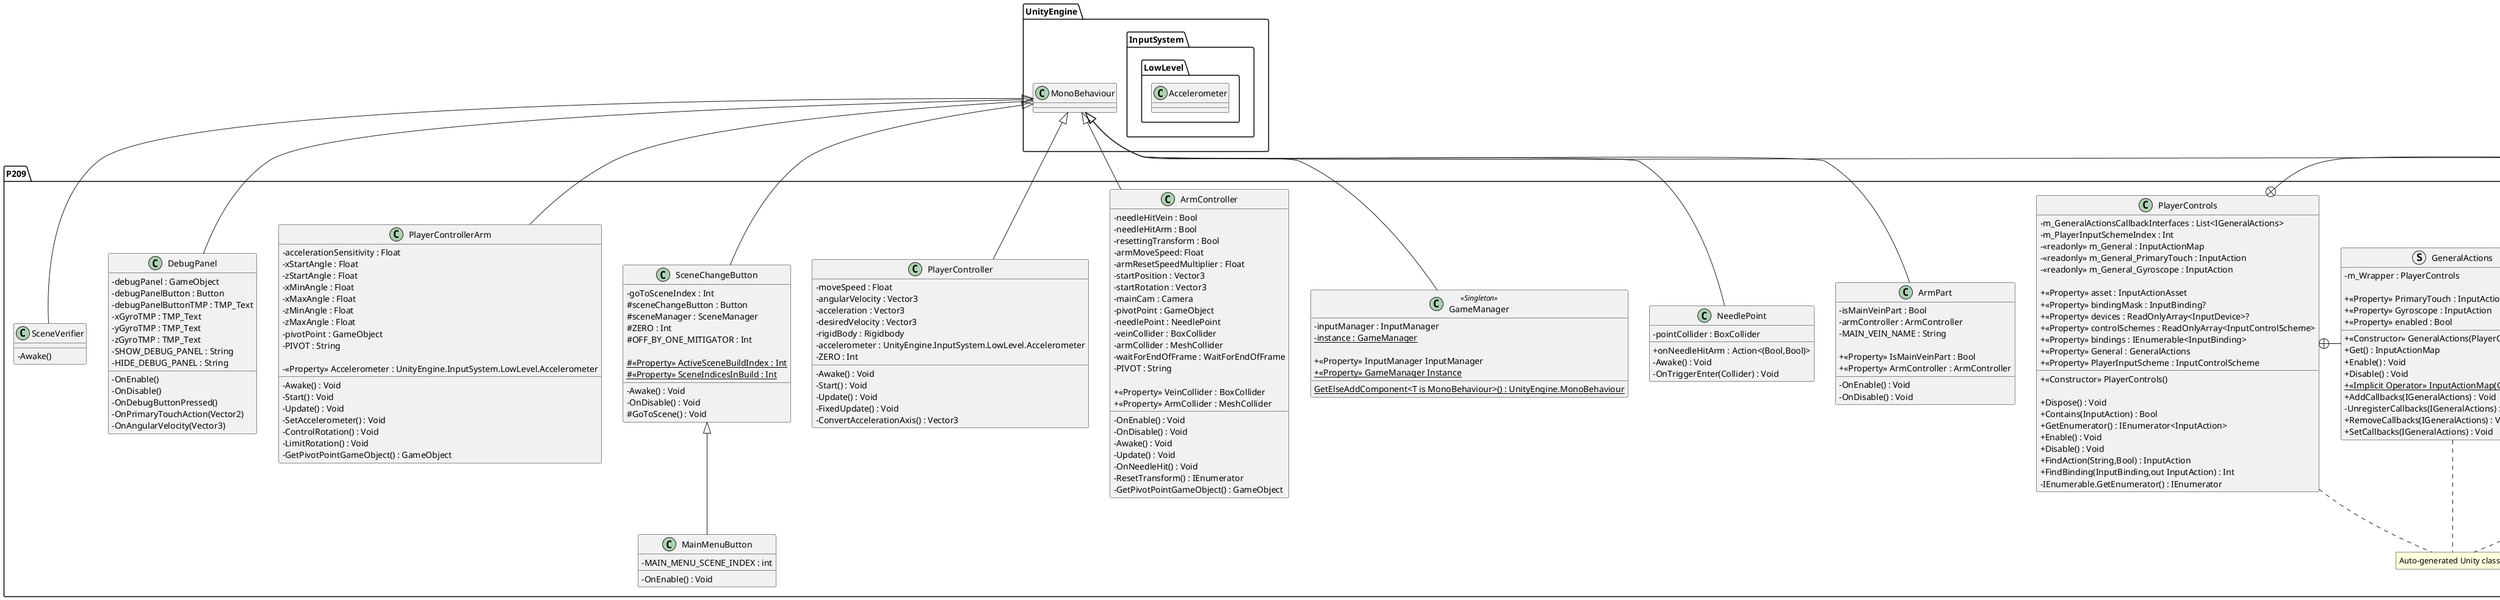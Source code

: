 ﻿@startuml
'https://plantuml.com/class-diagram

skinparam classAttributeIconSize 0

package UnityEngine {
    package InputSystem {
        package LowLevel {
            class Accelerometer        
        }
    }
    class MonoBehaviour
}

package P209 {

    interface IGeneralActions {
        OnPrimaryTouch(InputAction.CallbackContext context) : Void {abstract}
        OnAngularVelocity(InputAction.CallbackContext) : Void {abstract}
    }
    
    struct GeneralActions {
        - m_Wrapper : PlayerControls
       
        + <<Constructor>> GeneralActions(PlayerControls)
        + <<Property>> PrimaryTouch : InputAction
        + <<Property>> Gyroscope : InputAction
        + <<Property>> enabled : Bool
        
        + Get() : InputActionMap
        + Enable() : Void
        + Disable() : Void
        + <<Implicit Operator>> InputActionMap(GeneralActions) {static}
        + AddCallbacks(IGeneralActions) : Void
        - UnregisterCallbacks(IGeneralActions) : Void
        + RemoveCallbacks(IGeneralActions) : Void
        + SetCallbacks(IGeneralActions) : Void
    }
    
    class PlayerControls {
        - m_GeneralActionsCallbackInterfaces : List<IGeneralActions>
        - m_PlayerInputSchemeIndex : Int
        - <<readonly>> m_General : InputActionMap
        - <<readonly>> m_General_PrimaryTouch : InputAction
        - <<readonly>> m_General_Gyroscope : InputAction
        
        + <<Property>> asset : InputActionAsset
        + <<Property>> bindingMask : InputBinding?
        + <<Property>> devices : ReadOnlyArray<InputDevice>?
        + <<Property>> controlSchemes : ReadOnlyArray<InputControlScheme>
        + <<Property>> bindings : IEnumerable<InputBinding>
        + <<Property>> General : GeneralActions                                              
        + <<Property>> PlayerInputScheme : InputControlScheme
        
        + <<Constructor>> PlayerControls()
        
        + Dispose() : Void
        + Contains(InputAction) : Bool
        + GetEnumerator() : IEnumerator<InputAction>
        + Enable() : Void
        + Disable() : Void
        + FindAction(String,Bool) : InputAction
        + FindBinding(InputBinding,out InputAction) : Int
        - IEnumerable.GetEnumerator() : IEnumerator
        
    }
    PlayerControls +- IGeneralActions
    PlayerControls +- GeneralActions
    
    class ArmPart extends UnityEngine.MonoBehaviour {
        - isMainVeinPart : Bool
        - armController : ArmController
        - MAIN_VEIN_NAME : String
        
        +<<Property>> IsMainVeinPart : Bool
        +<<Property>> ArmController : ArmController
        
        - OnEnable() : Void
        - OnDisable() : Void
    }
    
    class NeedlePoint extends UnityEngine.MonoBehaviour {
        + onNeedleHitArm : Action<(Bool,Bool)>
        - pointCollider : BoxCollider
        
        - Awake() : Void
        - OnTriggerEnter(Collider) : Void
    }
    
    class GameManager <<Singleton>> extends UnityEngine.MonoBehaviour  {
        - inputManager : InputManager
        - instance : GameManager {static}
        
        + <<Property>> InputManager InputManager
        + <<Property>> GameManager Instance {static}
        
        GetElseAddComponent<T is MonoBehaviour>() : UnityEngine.MonoBehaviour {static}
    }
    
    class InputManager extends UnityEngine.MonoBehaviour {
        + primaryTouchAction : Action<Vector2> {static}
        + angularVelocityAction : Action<Vector3> {static}
        - playerControls : PlayerControls {static}
        
        + <<Property>> Accelerometer : UnityEngine.InputSystem.LowLevel.Accelerometer
        + <<Property>> Acceleration : Vector3
        
        + OnPrimaryTouch(InputAction.CallbackContext) : Void
        + OnGyroscope(InputAction.CallbackContext) : Void
        - OnEnable() : Void
        - OnDisable() : Void
        - Awake() : Void
        - EnableSensor<T is Sensor>(T) : Void {static}
        - DisableSensor<T is Sensor>(T) : Void {static}
    }
    IGeneralActions <- InputManager
    
    class ArmController extends UnityEngine.MonoBehaviour {
        - needleHitVein : Bool
        - needleHitArm : Bool
        - resettingTransform : Bool
        - armMoveSpeed: Float
        - armResetSpeedMultiplier : Float
        - startPosition : Vector3
        - startRotation : Vector3
        - mainCam : Camera
        - pivotPoint : GameObject
        - needlePoint : NeedlePoint
        - veinCollider : BoxCollider
        - armCollider : MeshCollider
        - waitForEndOfFrame : WaitForEndOfFrame
        - PIVOT : String
        
        + <<Property>> VeinCollider : BoxCollider
        + <<Property>> ArmCollider : MeshCollider
        
        -OnEnable() : Void
        -OnDisable() : Void
        -Awake() : Void
        -Update() : Void
        -OnNeedleHit() : Void
        -ResetTransform() : IEnumerator
        -GetPivotPointGameObject() : GameObject
    }
    
    class PlayerController extends UnityEngine.MonoBehaviour {
        - moveSpeed : Float
        - angularVelocity : Vector3
        - acceleration : Vector3
        - desiredVelocity : Vector3
        - rigidBody : Rigidbody
        - accelerometer : UnityEngine.InputSystem.LowLevel.Accelerometer
        - ZERO : Int
        
        - Awake() : Void
        - Start() : Void
        - Update() : Void
        - FixedUpdate() : Void
        - ConvertAccelerationAxis() : Vector3
    }
    
    class SceneChangeButton extends UnityEngine.MonoBehaviour {
        - goToSceneIndex : Int
        # sceneChangeButton : Button
        # sceneManager : SceneManager
        # ZERO : Int
        # OFF_BY_ONE_MITIGATOR : Int
        
        # <<Property>> ActiveSceneBuildIndex : Int {static}
        # <<Property>> SceneIndicesInBuild : Int {static}
        
        - Awake() : Void
        - OnDisable() : Void
        # GoToScene() : Void
    }
    
    class MainMenuButton extends SceneChangeButton {
        - MAIN_MENU_SCENE_INDEX : int
        - OnEnable() : Void
    }
    
    class PlayerControllerArm extends UnityEngine.MonoBehaviour {
        - accelerationSensitivity : Float
        - xStartAngle : Float
        - zStartAngle : Float
        - xMinAngle : Float
        - xMaxAngle : Float 
        - zMinAngle : Float 
        - zMaxAngle : Float 
        - pivotPoint : GameObject
        - PIVOT : String
        
        - <<Property>> Accelerometer : UnityEngine.InputSystem.LowLevel.Accelerometer
        
        - Awake() : Void
        - Start() : Void
        - Update() : Void
        - SetAccelerometer() : Void
        - ControlRotation() : Void
        - LimitRotation() : Void
        - GetPivotPointGameObject() : GameObject
    }
    
    class DebugPanel extends UnityEngine.MonoBehaviour {
        - debugPanel : GameObject
        - debugPanelButton : Button
        - debugPanelButtonTMP : TMP_Text
        - xGyroTMP : TMP_Text
        - yGyroTMP : TMP_Text
        - zGyroTMP : TMP_Text
        - SHOW_DEBUG_PANEL : String
        - HIDE_DEBUG_PANEL : String
        
        - OnEnable()
        - OnDisable()
        - OnDebugButtonPressed()
        - OnPrimaryTouchAction(Vector2)
        - OnAngularVelocity(Vector3)
    } 
    
    class SceneVerifier extends UnityEngine.MonoBehaviour {
        - Awake()
    }
    
    note "Auto-generated Unity class" as AUTO_N
    PlayerControls .. AUTO_N
    GeneralActions .. AUTO_N
    IGeneralActions .. AUTO_N
}
@enduml